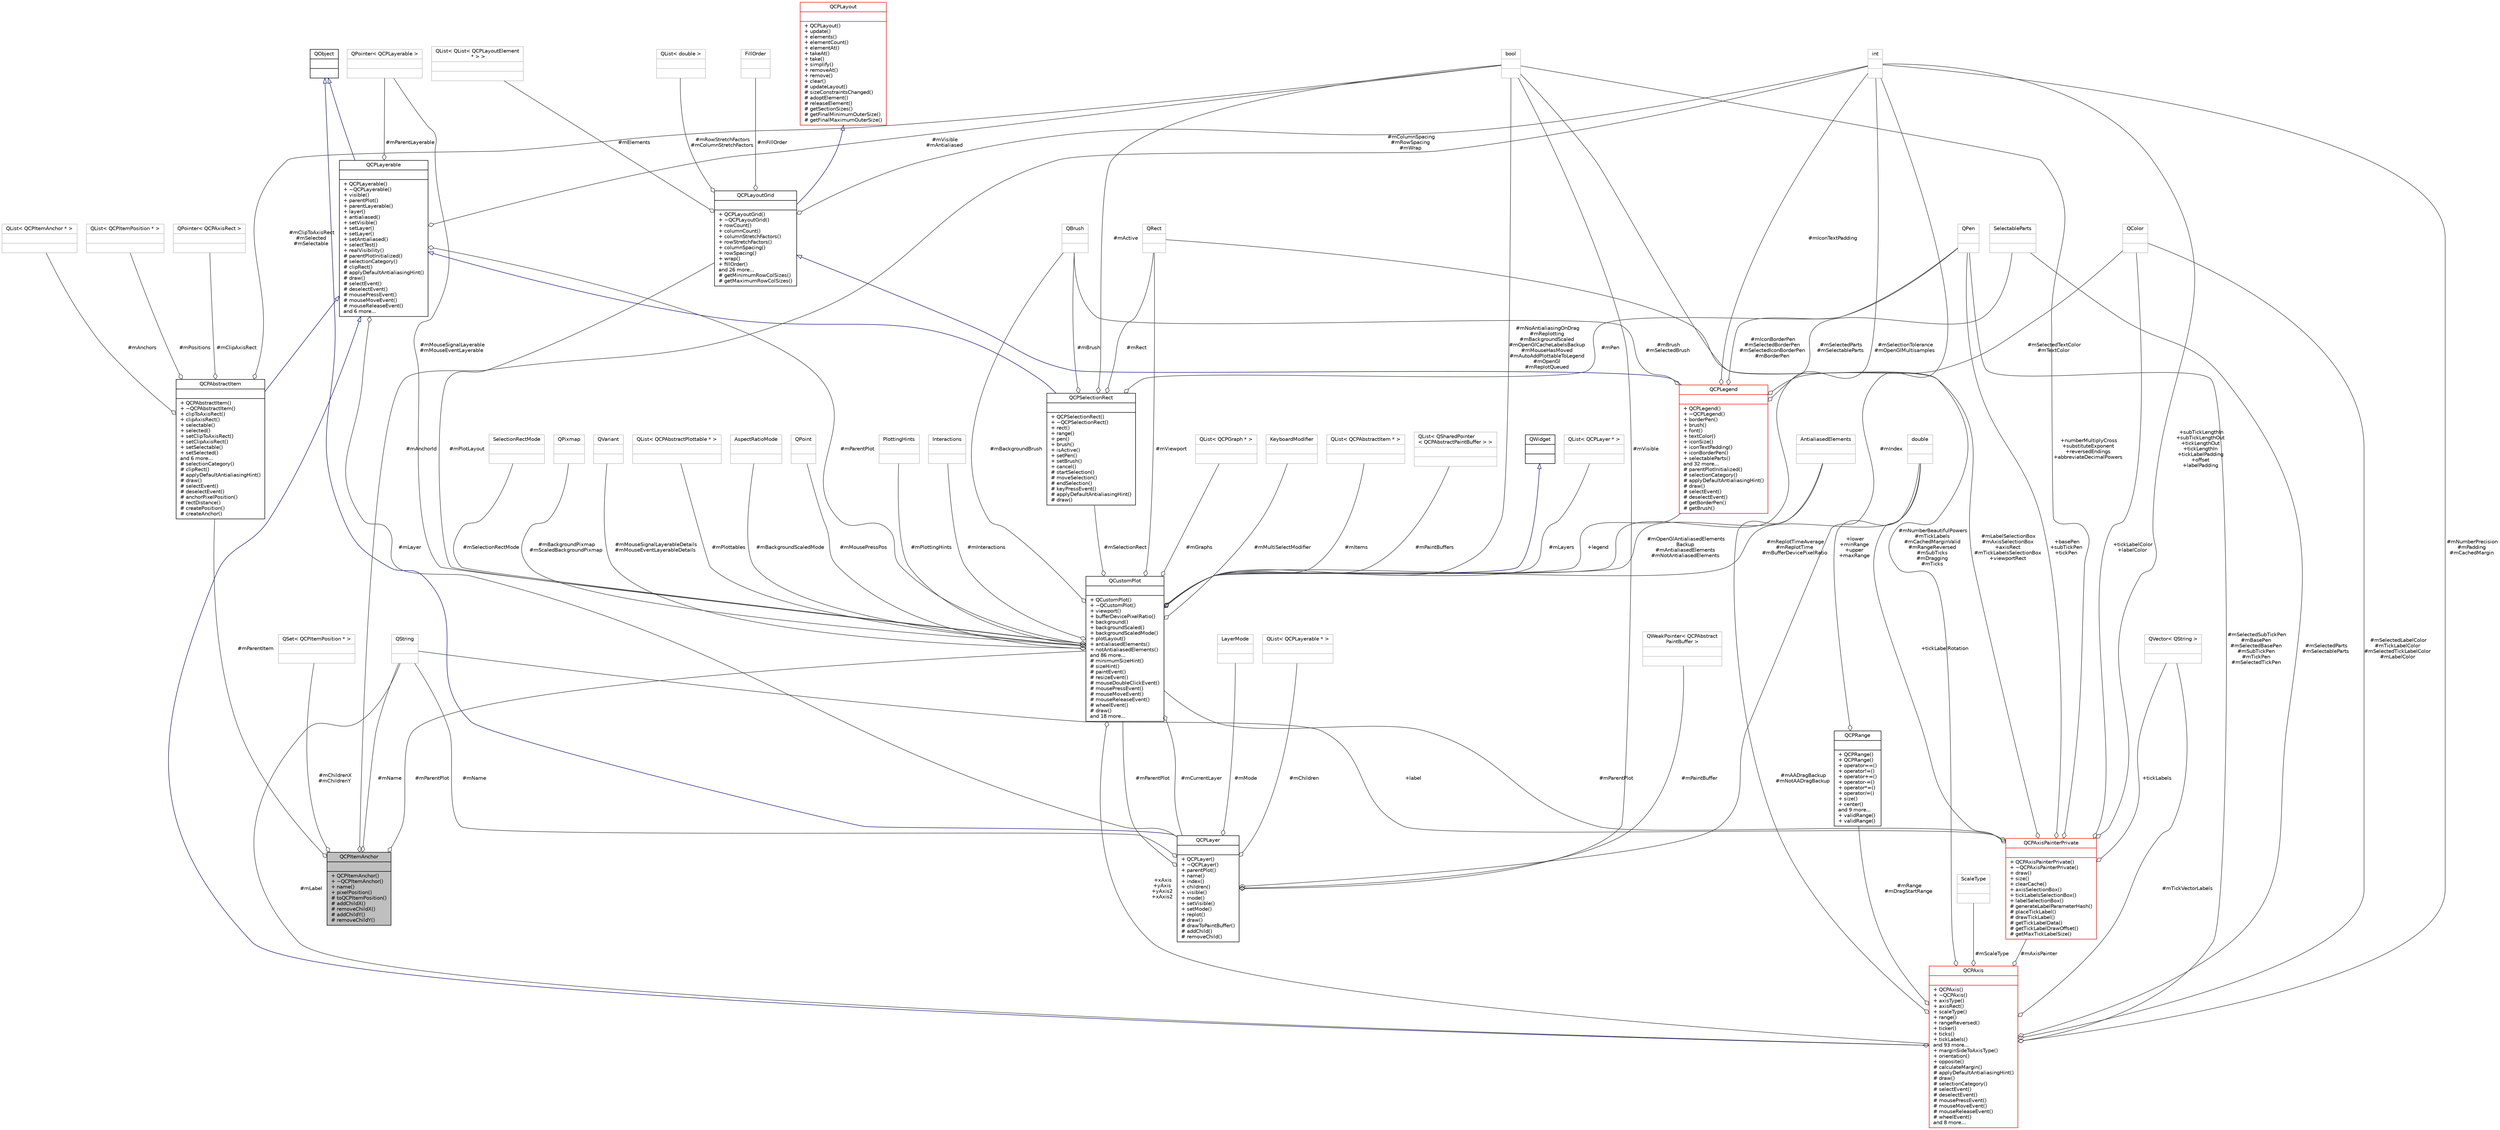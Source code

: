 digraph "QCPItemAnchor"
{
 // LATEX_PDF_SIZE
  edge [fontname="Helvetica",fontsize="10",labelfontname="Helvetica",labelfontsize="10"];
  node [fontname="Helvetica",fontsize="10",shape=record];
  Node1 [label="{QCPItemAnchor\n||+ QCPItemAnchor()\l+ ~QCPItemAnchor()\l+ name()\l+ pixelPosition()\l# toQCPItemPosition()\l# addChildX()\l# removeChildX()\l# addChildY()\l# removeChildY()\l}",height=0.2,width=0.4,color="black", fillcolor="grey75", style="filled", fontcolor="black",tooltip="An anchor of an item to which positions can be attached to."];
  Node2 -> Node1 [color="grey25",fontsize="10",style="solid",label=" #mParentItem" ,arrowhead="odiamond",fontname="Helvetica"];
  Node2 [label="{QCPAbstractItem\n||+ QCPAbstractItem()\l+ ~QCPAbstractItem()\l+ clipToAxisRect()\l+ clipAxisRect()\l+ selectable()\l+ selected()\l+ setClipToAxisRect()\l+ setClipAxisRect()\l+ setSelectable()\l+ setSelected()\land 6 more...\l# selectionCategory()\l# clipRect()\l# applyDefaultAntialiasingHint()\l# draw()\l# selectEvent()\l# deselectEvent()\l# anchorPixelPosition()\l# rectDistance()\l# createPosition()\l# createAnchor()\l}",height=0.2,width=0.4,color="black", fillcolor="white", style="filled",URL="$classQCPAbstractItem.html",tooltip="The abstract base class for all items in a plot."];
  Node3 -> Node2 [dir="back",color="midnightblue",fontsize="10",style="solid",arrowtail="onormal",fontname="Helvetica"];
  Node3 [label="{QCPLayerable\n||+ QCPLayerable()\l+ ~QCPLayerable()\l+ visible()\l+ parentPlot()\l+ parentLayerable()\l+ layer()\l+ antialiased()\l+ setVisible()\l+ setLayer()\l+ setLayer()\l+ setAntialiased()\l+ selectTest()\l+ realVisibility()\l# parentPlotInitialized()\l# selectionCategory()\l# clipRect()\l# applyDefaultAntialiasingHint()\l# draw()\l# selectEvent()\l# deselectEvent()\l# mousePressEvent()\l# mouseMoveEvent()\l# mouseReleaseEvent()\land 6 more...\l}",height=0.2,width=0.4,color="black", fillcolor="white", style="filled",URL="$classQCPLayerable.html",tooltip="Base class for all drawable objects."];
  Node4 -> Node3 [dir="back",color="midnightblue",fontsize="10",style="solid",arrowtail="onormal",fontname="Helvetica"];
  Node4 [label="{QObject\n||}",height=0.2,width=0.4,color="black", fillcolor="white", style="filled",URL="$classQObject.html",tooltip=" "];
  Node5 -> Node3 [color="grey25",fontsize="10",style="solid",label=" #mLayer" ,arrowhead="odiamond",fontname="Helvetica"];
  Node5 [label="{QCPLayer\n||+ QCPLayer()\l+ ~QCPLayer()\l+ parentPlot()\l+ name()\l+ index()\l+ children()\l+ visible()\l+ mode()\l+ setVisible()\l+ setMode()\l+ replot()\l# draw()\l# drawToPaintBuffer()\l# addChild()\l# removeChild()\l}",height=0.2,width=0.4,color="black", fillcolor="white", style="filled",URL="$classQCPLayer.html",tooltip="A layer that may contain objects, to control the rendering order."];
  Node4 -> Node5 [dir="back",color="midnightblue",fontsize="10",style="solid",arrowtail="onormal",fontname="Helvetica"];
  Node6 -> Node5 [color="grey25",fontsize="10",style="solid",label=" #mName" ,arrowhead="odiamond",fontname="Helvetica"];
  Node6 [label="{QString\n||}",height=0.2,width=0.4,color="grey75", fillcolor="white", style="filled",tooltip=" "];
  Node7 -> Node5 [color="grey25",fontsize="10",style="solid",label=" #mIndex" ,arrowhead="odiamond",fontname="Helvetica"];
  Node7 [label="{int\n||}",height=0.2,width=0.4,color="grey75", fillcolor="white", style="filled",tooltip=" "];
  Node8 -> Node5 [color="grey25",fontsize="10",style="solid",label=" #mPaintBuffer" ,arrowhead="odiamond",fontname="Helvetica"];
  Node8 [label="{QWeakPointer\< QCPAbstract\lPaintBuffer \>\n||}",height=0.2,width=0.4,color="grey75", fillcolor="white", style="filled",tooltip=" "];
  Node9 -> Node5 [color="grey25",fontsize="10",style="solid",label=" #mVisible" ,arrowhead="odiamond",fontname="Helvetica"];
  Node9 [label="{bool\n||}",height=0.2,width=0.4,color="grey75", fillcolor="white", style="filled",tooltip=" "];
  Node10 -> Node5 [color="grey25",fontsize="10",style="solid",label=" #mParentPlot" ,arrowhead="odiamond",fontname="Helvetica"];
  Node10 [label="{QCustomPlot\n||+ QCustomPlot()\l+ ~QCustomPlot()\l+ viewport()\l+ bufferDevicePixelRatio()\l+ background()\l+ backgroundScaled()\l+ backgroundScaledMode()\l+ plotLayout()\l+ antialiasedElements()\l+ notAntialiasedElements()\land 86 more...\l# minimumSizeHint()\l# sizeHint()\l# paintEvent()\l# resizeEvent()\l# mouseDoubleClickEvent()\l# mousePressEvent()\l# mouseMoveEvent()\l# mouseReleaseEvent()\l# wheelEvent()\l# draw()\land 18 more...\l}",height=0.2,width=0.4,color="black", fillcolor="white", style="filled",URL="$classQCustomPlot.html",tooltip="The central class of the library. This is the QWidget which displays the plot and interacts with the ..."];
  Node11 -> Node10 [dir="back",color="midnightblue",fontsize="10",style="solid",arrowtail="onormal",fontname="Helvetica"];
  Node11 [label="{QWidget\n||}",height=0.2,width=0.4,color="black", fillcolor="white", style="filled",URL="$classQWidget.html",tooltip=" "];
  Node5 -> Node10 [color="grey25",fontsize="10",style="solid",label=" #mCurrentLayer" ,arrowhead="odiamond",fontname="Helvetica"];
  Node12 -> Node10 [color="grey25",fontsize="10",style="solid",label=" #mPlotLayout" ,arrowhead="odiamond",fontname="Helvetica"];
  Node12 [label="{QCPLayoutGrid\n||+ QCPLayoutGrid()\l+ ~QCPLayoutGrid()\l+ rowCount()\l+ columnCount()\l+ columnStretchFactors()\l+ rowStretchFactors()\l+ columnSpacing()\l+ rowSpacing()\l+ wrap()\l+ fillOrder()\land 26 more...\l# getMinimumRowColSizes()\l# getMaximumRowColSizes()\l}",height=0.2,width=0.4,color="black", fillcolor="white", style="filled",URL="$classQCPLayoutGrid.html",tooltip="A layout that arranges child elements in a grid."];
  Node13 -> Node12 [dir="back",color="midnightblue",fontsize="10",style="solid",arrowtail="onormal",fontname="Helvetica"];
  Node13 [label="{QCPLayout\n||+ QCPLayout()\l+ update()\l+ elements()\l+ elementCount()\l+ elementAt()\l+ takeAt()\l+ take()\l+ simplify()\l+ removeAt()\l+ remove()\l+ clear()\l# updateLayout()\l# sizeConstraintsChanged()\l# adoptElement()\l# releaseElement()\l# getSectionSizes()\l# getFinalMinimumOuterSize()\l# getFinalMaximumOuterSize()\l}",height=0.2,width=0.4,color="red", fillcolor="white", style="filled",URL="$classQCPLayout.html",tooltip="The abstract base class for layouts."];
  Node21 -> Node12 [color="grey25",fontsize="10",style="solid",label=" #mElements" ,arrowhead="odiamond",fontname="Helvetica"];
  Node21 [label="{QList\< QList\< QCPLayoutElement\l * \> \>\n||}",height=0.2,width=0.4,color="grey75", fillcolor="white", style="filled",tooltip=" "];
  Node22 -> Node12 [color="grey25",fontsize="10",style="solid",label=" #mRowStretchFactors\n#mColumnStretchFactors" ,arrowhead="odiamond",fontname="Helvetica"];
  Node22 [label="{QList\< double \>\n||}",height=0.2,width=0.4,color="grey75", fillcolor="white", style="filled",tooltip=" "];
  Node7 -> Node12 [color="grey25",fontsize="10",style="solid",label=" #mColumnSpacing\n#mRowSpacing\n#mWrap" ,arrowhead="odiamond",fontname="Helvetica"];
  Node23 -> Node12 [color="grey25",fontsize="10",style="solid",label=" #mFillOrder" ,arrowhead="odiamond",fontname="Helvetica"];
  Node23 [label="{FillOrder\n||}",height=0.2,width=0.4,color="grey75", fillcolor="white", style="filled",tooltip=" "];
  Node24 -> Node10 [color="grey25",fontsize="10",style="solid",label=" #mMouseSignalLayerableDetails\n#mMouseEventLayerableDetails" ,arrowhead="odiamond",fontname="Helvetica"];
  Node24 [label="{QVariant\n||}",height=0.2,width=0.4,color="grey75", fillcolor="white", style="filled",tooltip=" "];
  Node25 -> Node10 [color="grey25",fontsize="10",style="solid",label=" #mPlottingHints" ,arrowhead="odiamond",fontname="Helvetica"];
  Node25 [label="{PlottingHints\n||}",height=0.2,width=0.4,color="grey75", fillcolor="white", style="filled",tooltip=" "];
  Node26 -> Node10 [color="grey25",fontsize="10",style="solid",label=" #mInteractions" ,arrowhead="odiamond",fontname="Helvetica"];
  Node26 [label="{Interactions\n||}",height=0.2,width=0.4,color="grey75", fillcolor="white", style="filled",tooltip=" "];
  Node27 -> Node10 [color="grey25",fontsize="10",style="solid",label=" #mReplotTimeAverage\n#mReplotTime\n#mBufferDevicePixelRatio" ,arrowhead="odiamond",fontname="Helvetica"];
  Node27 [label="{double\n||}",height=0.2,width=0.4,color="grey75", fillcolor="white", style="filled",tooltip=" "];
  Node28 -> Node10 [color="grey25",fontsize="10",style="solid",label=" #mSelectionRect" ,arrowhead="odiamond",fontname="Helvetica"];
  Node28 [label="{QCPSelectionRect\n||+ QCPSelectionRect()\l+ ~QCPSelectionRect()\l+ rect()\l+ range()\l+ pen()\l+ brush()\l+ isActive()\l+ setPen()\l+ setBrush()\l+ cancel()\l# startSelection()\l# moveSelection()\l# endSelection()\l# keyPressEvent()\l# applyDefaultAntialiasingHint()\l# draw()\l}",height=0.2,width=0.4,color="black", fillcolor="white", style="filled",URL="$classQCPSelectionRect.html",tooltip="Provides rect/rubber-band data selection and range zoom interaction."];
  Node3 -> Node28 [dir="back",color="midnightblue",fontsize="10",style="solid",arrowtail="onormal",fontname="Helvetica"];
  Node29 -> Node28 [color="grey25",fontsize="10",style="solid",label=" #mPen" ,arrowhead="odiamond",fontname="Helvetica"];
  Node29 [label="{QPen\n||}",height=0.2,width=0.4,color="grey75", fillcolor="white", style="filled",tooltip=" "];
  Node9 -> Node28 [color="grey25",fontsize="10",style="solid",label=" #mActive" ,arrowhead="odiamond",fontname="Helvetica"];
  Node30 -> Node28 [color="grey25",fontsize="10",style="solid",label=" #mBrush" ,arrowhead="odiamond",fontname="Helvetica"];
  Node30 [label="{QBrush\n||}",height=0.2,width=0.4,color="grey75", fillcolor="white", style="filled",tooltip=" "];
  Node19 -> Node28 [color="grey25",fontsize="10",style="solid",label=" #mRect" ,arrowhead="odiamond",fontname="Helvetica"];
  Node19 [label="{QRect\n||}",height=0.2,width=0.4,color="grey75", fillcolor="white", style="filled",tooltip=" "];
  Node31 -> Node10 [color="grey25",fontsize="10",style="solid",label=" #mGraphs" ,arrowhead="odiamond",fontname="Helvetica"];
  Node31 [label="{QList\< QCPGraph * \>\n||}",height=0.2,width=0.4,color="grey75", fillcolor="white", style="filled",tooltip=" "];
  Node32 -> Node10 [color="grey25",fontsize="10",style="solid",label=" #mMultiSelectModifier" ,arrowhead="odiamond",fontname="Helvetica"];
  Node32 [label="{KeyboardModifier\n||}",height=0.2,width=0.4,color="grey75", fillcolor="white", style="filled",tooltip=" "];
  Node33 -> Node10 [color="grey25",fontsize="10",style="solid",label=" #mItems" ,arrowhead="odiamond",fontname="Helvetica"];
  Node33 [label="{QList\< QCPAbstractItem * \>\n||}",height=0.2,width=0.4,color="grey75", fillcolor="white", style="filled",tooltip=" "];
  Node34 -> Node10 [color="grey25",fontsize="10",style="solid",label=" #mPaintBuffers" ,arrowhead="odiamond",fontname="Helvetica"];
  Node34 [label="{QList\< QSharedPointer\l\< QCPAbstractPaintBuffer \> \>\n||}",height=0.2,width=0.4,color="grey75", fillcolor="white", style="filled",tooltip=" "];
  Node35 -> Node10 [color="grey25",fontsize="10",style="solid",label=" +xAxis\n+yAxis\n+yAxis2\n+xAxis2" ,arrowhead="odiamond",fontname="Helvetica"];
  Node35 [label="{QCPAxis\n||+ QCPAxis()\l+ ~QCPAxis()\l+ axisType()\l+ axisRect()\l+ scaleType()\l+ range()\l+ rangeReversed()\l+ ticker()\l+ ticks()\l+ tickLabels()\land 93 more...\l+ marginSideToAxisType()\l+ orientation()\l+ opposite()\l# calculateMargin()\l# applyDefaultAntialiasingHint()\l# draw()\l# selectionCategory()\l# selectEvent()\l# deselectEvent()\l# mousePressEvent()\l# mouseMoveEvent()\l# mouseReleaseEvent()\l# wheelEvent()\land 8 more...\l}",height=0.2,width=0.4,color="red", fillcolor="white", style="filled",URL="$classQCPAxis.html",tooltip="Manages a single axis inside a QCustomPlot."];
  Node3 -> Node35 [dir="back",color="midnightblue",fontsize="10",style="solid",arrowtail="onormal",fontname="Helvetica"];
  Node36 -> Node35 [color="grey25",fontsize="10",style="solid",label=" #mScaleType" ,arrowhead="odiamond",fontname="Helvetica"];
  Node36 [label="{ScaleType\n||}",height=0.2,width=0.4,color="grey75", fillcolor="white", style="filled",tooltip=" "];
  Node37 -> Node35 [color="grey25",fontsize="10",style="solid",label=" #mSelectedParts\n#mSelectableParts" ,arrowhead="odiamond",fontname="Helvetica"];
  Node37 [label="{SelectableParts\n||}",height=0.2,width=0.4,color="grey75", fillcolor="white", style="filled",tooltip=" "];
  Node38 -> Node35 [color="grey25",fontsize="10",style="solid",label=" #mTickVectorLabels" ,arrowhead="odiamond",fontname="Helvetica"];
  Node38 [label="{QVector\< QString \>\n||}",height=0.2,width=0.4,color="grey75", fillcolor="white", style="filled",tooltip=" "];
  Node39 -> Node35 [color="grey25",fontsize="10",style="solid",label=" #mRange\n#mDragStartRange" ,arrowhead="odiamond",fontname="Helvetica"];
  Node39 [label="{QCPRange\n||+ QCPRange()\l+ QCPRange()\l+ operator==()\l+ operator!=()\l+ operator+=()\l+ operator-=()\l+ operator*=()\l+ operator/=()\l+ size()\l+ center()\land 9 more...\l+ validRange()\l+ validRange()\l}",height=0.2,width=0.4,color="black", fillcolor="white", style="filled",URL="$classQCPRange.html",tooltip="Represents the range an axis is encompassing."];
  Node27 -> Node39 [color="grey25",fontsize="10",style="solid",label=" +lower\n+minRange\n+upper\n+maxRange" ,arrowhead="odiamond",fontname="Helvetica"];
  Node40 -> Node35 [color="grey25",fontsize="10",style="solid",label=" #mSelectedLabelColor\n#mTickLabelColor\n#mSelectedTickLabelColor\n#mLabelColor" ,arrowhead="odiamond",fontname="Helvetica"];
  Node40 [label="{QColor\n||}",height=0.2,width=0.4,color="grey75", fillcolor="white", style="filled",tooltip=" "];
  Node41 -> Node35 [color="grey25",fontsize="10",style="solid",label=" #mAxisPainter" ,arrowhead="odiamond",fontname="Helvetica"];
  Node41 [label="{QCPAxisPainterPrivate\n||+ QCPAxisPainterPrivate()\l+ ~QCPAxisPainterPrivate()\l+ draw()\l+ size()\l+ clearCache()\l+ axisSelectionBox()\l+ tickLabelsSelectionBox()\l+ labelSelectionBox()\l# generateLabelParameterHash()\l# placeTickLabel()\l# drawTickLabel()\l# getTickLabelData()\l# getTickLabelDrawOffset()\l# getMaxTickLabelSize()\l}",height=0.2,width=0.4,color="red", fillcolor="white", style="filled",URL="$classQCPAxisPainterPrivate.html",tooltip=" "];
  Node38 -> Node41 [color="grey25",fontsize="10",style="solid",label=" +tickLabels" ,arrowhead="odiamond",fontname="Helvetica"];
  Node27 -> Node41 [color="grey25",fontsize="10",style="solid",label=" +tickLabelRotation" ,arrowhead="odiamond",fontname="Helvetica"];
  Node40 -> Node41 [color="grey25",fontsize="10",style="solid",label=" +tickLabelColor\n+labelColor" ,arrowhead="odiamond",fontname="Helvetica"];
  Node6 -> Node41 [color="grey25",fontsize="10",style="solid",label=" +label" ,arrowhead="odiamond",fontname="Helvetica"];
  Node29 -> Node41 [color="grey25",fontsize="10",style="solid",label=" +basePen\n+subTickPen\n+tickPen" ,arrowhead="odiamond",fontname="Helvetica"];
  Node7 -> Node41 [color="grey25",fontsize="10",style="solid",label=" +subTickLengthIn\n+subTickLengthOut\n+tickLengthOut\n+tickLengthIn\n+tickLabelPadding\n+offset\n+labelPadding" ,arrowhead="odiamond",fontname="Helvetica"];
  Node9 -> Node41 [color="grey25",fontsize="10",style="solid",label=" +numberMultiplyCross\n+substituteExponent\n+reversedEndings\n+abbreviateDecimalPowers" ,arrowhead="odiamond",fontname="Helvetica"];
  Node10 -> Node41 [color="grey25",fontsize="10",style="solid",label=" #mParentPlot" ,arrowhead="odiamond",fontname="Helvetica"];
  Node19 -> Node41 [color="grey25",fontsize="10",style="solid",label=" #mLabelSelectionBox\n#mAxisSelectionBox\n+axisRect\n#mTickLabelsSelectionBox\n+viewportRect" ,arrowhead="odiamond",fontname="Helvetica"];
  Node6 -> Node35 [color="grey25",fontsize="10",style="solid",label=" #mLabel" ,arrowhead="odiamond",fontname="Helvetica"];
  Node29 -> Node35 [color="grey25",fontsize="10",style="solid",label=" #mSelectedSubTickPen\n#mBasePen\n#mSelectedBasePen\n#mSubTickPen\n#mTickPen\n#mSelectedTickPen" ,arrowhead="odiamond",fontname="Helvetica"];
  Node7 -> Node35 [color="grey25",fontsize="10",style="solid",label=" #mNumberPrecision\n#mPadding\n#mCachedMargin" ,arrowhead="odiamond",fontname="Helvetica"];
  Node9 -> Node35 [color="grey25",fontsize="10",style="solid",label=" #mNumberBeautifulPowers\n#mTickLabels\n#mCachedMarginValid\n#mRangeReversed\n#mSubTicks\n#mDragging\n#mTicks" ,arrowhead="odiamond",fontname="Helvetica"];
  Node60 -> Node35 [color="grey25",fontsize="10",style="solid",label=" #mAADragBackup\n#mNotAADragBackup" ,arrowhead="odiamond",fontname="Helvetica"];
  Node60 [label="{AntialiasedElements\n||}",height=0.2,width=0.4,color="grey75", fillcolor="white", style="filled",tooltip=" "];
  Node67 -> Node10 [color="grey25",fontsize="10",style="solid",label=" #mLayers" ,arrowhead="odiamond",fontname="Helvetica"];
  Node67 [label="{QList\< QCPLayer * \>\n||}",height=0.2,width=0.4,color="grey75", fillcolor="white", style="filled",tooltip=" "];
  Node68 -> Node10 [color="grey25",fontsize="10",style="solid",label=" #mSelectionRectMode" ,arrowhead="odiamond",fontname="Helvetica"];
  Node68 [label="{SelectionRectMode\n||}",height=0.2,width=0.4,color="grey75", fillcolor="white", style="filled",tooltip=" "];
  Node59 -> Node10 [color="grey25",fontsize="10",style="solid",label=" #mBackgroundPixmap\n#mScaledBackgroundPixmap" ,arrowhead="odiamond",fontname="Helvetica"];
  Node59 [label="{QPixmap\n||}",height=0.2,width=0.4,color="grey75", fillcolor="white", style="filled",tooltip=" "];
  Node69 -> Node10 [color="grey25",fontsize="10",style="solid",label=" #mMouseSignalLayerable\n#mMouseEventLayerable" ,arrowhead="odiamond",fontname="Helvetica"];
  Node69 [label="{QPointer\< QCPLayerable \>\n||}",height=0.2,width=0.4,color="grey75", fillcolor="white", style="filled",tooltip=" "];
  Node7 -> Node10 [color="grey25",fontsize="10",style="solid",label=" #mSelectionTolerance\n#mOpenGlMultisamples" ,arrowhead="odiamond",fontname="Helvetica"];
  Node70 -> Node10 [color="grey25",fontsize="10",style="solid",label=" #mPlottables" ,arrowhead="odiamond",fontname="Helvetica"];
  Node70 [label="{QList\< QCPAbstractPlottable * \>\n||}",height=0.2,width=0.4,color="grey75", fillcolor="white", style="filled",tooltip=" "];
  Node9 -> Node10 [color="grey25",fontsize="10",style="solid",label=" #mNoAntialiasingOnDrag\n#mReplotting\n#mBackgroundScaled\n#mOpenGlCacheLabelsBackup\n#mMouseHasMoved\n#mAutoAddPlottableToLegend\n#mOpenGl\n#mReplotQueued" ,arrowhead="odiamond",fontname="Helvetica"];
  Node30 -> Node10 [color="grey25",fontsize="10",style="solid",label=" #mBackgroundBrush" ,arrowhead="odiamond",fontname="Helvetica"];
  Node60 -> Node10 [color="grey25",fontsize="10",style="solid",label=" #mOpenGlAntialiasedElements\lBackup\n#mAntialiasedElements\n#mNotAntialiasedElements" ,arrowhead="odiamond",fontname="Helvetica"];
  Node71 -> Node10 [color="grey25",fontsize="10",style="solid",label=" +legend" ,arrowhead="odiamond",fontname="Helvetica"];
  Node71 [label="{QCPLegend\n||+ QCPLegend()\l+ ~QCPLegend()\l+ borderPen()\l+ brush()\l+ font()\l+ textColor()\l+ iconSize()\l+ iconTextPadding()\l+ iconBorderPen()\l+ selectableParts()\land 32 more...\l# parentPlotInitialized()\l# selectionCategory()\l# applyDefaultAntialiasingHint()\l# draw()\l# selectEvent()\l# deselectEvent()\l# getBorderPen()\l# getBrush()\l}",height=0.2,width=0.4,color="red", fillcolor="white", style="filled",URL="$classQCPLegend.html",tooltip="Manages a legend inside a QCustomPlot."];
  Node12 -> Node71 [dir="back",color="midnightblue",fontsize="10",style="solid",arrowtail="onormal",fontname="Helvetica"];
  Node37 -> Node71 [color="grey25",fontsize="10",style="solid",label=" #mSelectedParts\n#mSelectableParts" ,arrowhead="odiamond",fontname="Helvetica"];
  Node40 -> Node71 [color="grey25",fontsize="10",style="solid",label=" #mSelectedTextColor\n#mTextColor" ,arrowhead="odiamond",fontname="Helvetica"];
  Node29 -> Node71 [color="grey25",fontsize="10",style="solid",label=" #mIconBorderPen\n#mSelectedBorderPen\n#mSelectedIconBorderPen\n#mBorderPen" ,arrowhead="odiamond",fontname="Helvetica"];
  Node7 -> Node71 [color="grey25",fontsize="10",style="solid",label=" #mIconTextPadding" ,arrowhead="odiamond",fontname="Helvetica"];
  Node30 -> Node71 [color="grey25",fontsize="10",style="solid",label=" #mBrush\n#mSelectedBrush" ,arrowhead="odiamond",fontname="Helvetica"];
  Node62 -> Node10 [color="grey25",fontsize="10",style="solid",label=" #mBackgroundScaledMode" ,arrowhead="odiamond",fontname="Helvetica"];
  Node62 [label="{AspectRatioMode\n||}",height=0.2,width=0.4,color="grey75", fillcolor="white", style="filled",tooltip=" "];
  Node19 -> Node10 [color="grey25",fontsize="10",style="solid",label=" #mViewport" ,arrowhead="odiamond",fontname="Helvetica"];
  Node72 -> Node10 [color="grey25",fontsize="10",style="solid",label=" #mMousePressPos" ,arrowhead="odiamond",fontname="Helvetica"];
  Node72 [label="{QPoint\n||}",height=0.2,width=0.4,color="grey75", fillcolor="white", style="filled",tooltip=" "];
  Node73 -> Node5 [color="grey25",fontsize="10",style="solid",label=" #mMode" ,arrowhead="odiamond",fontname="Helvetica"];
  Node73 [label="{LayerMode\n||}",height=0.2,width=0.4,color="grey75", fillcolor="white", style="filled",tooltip=" "];
  Node74 -> Node5 [color="grey25",fontsize="10",style="solid",label=" #mChildren" ,arrowhead="odiamond",fontname="Helvetica"];
  Node74 [label="{QList\< QCPLayerable * \>\n||}",height=0.2,width=0.4,color="grey75", fillcolor="white", style="filled",tooltip=" "];
  Node69 -> Node3 [color="grey25",fontsize="10",style="solid",label=" #mParentLayerable" ,arrowhead="odiamond",fontname="Helvetica"];
  Node9 -> Node3 [color="grey25",fontsize="10",style="solid",label=" #mVisible\n#mAntialiased" ,arrowhead="odiamond",fontname="Helvetica"];
  Node10 -> Node3 [color="grey25",fontsize="10",style="solid",label=" #mParentPlot" ,arrowhead="odiamond",fontname="Helvetica"];
  Node75 -> Node2 [color="grey25",fontsize="10",style="solid",label=" #mAnchors" ,arrowhead="odiamond",fontname="Helvetica"];
  Node75 [label="{QList\< QCPItemAnchor * \>\n||}",height=0.2,width=0.4,color="grey75", fillcolor="white", style="filled",tooltip=" "];
  Node76 -> Node2 [color="grey25",fontsize="10",style="solid",label=" #mPositions" ,arrowhead="odiamond",fontname="Helvetica"];
  Node76 [label="{QList\< QCPItemPosition * \>\n||}",height=0.2,width=0.4,color="grey75", fillcolor="white", style="filled",tooltip=" "];
  Node77 -> Node2 [color="grey25",fontsize="10",style="solid",label=" #mClipAxisRect" ,arrowhead="odiamond",fontname="Helvetica"];
  Node77 [label="{QPointer\< QCPAxisRect \>\n||}",height=0.2,width=0.4,color="grey75", fillcolor="white", style="filled",tooltip=" "];
  Node9 -> Node2 [color="grey25",fontsize="10",style="solid",label=" #mClipToAxisRect\n#mSelected\n#mSelectable" ,arrowhead="odiamond",fontname="Helvetica"];
  Node78 -> Node1 [color="grey25",fontsize="10",style="solid",label=" #mChildrenX\n#mChildrenY" ,arrowhead="odiamond",fontname="Helvetica"];
  Node78 [label="{QSet\< QCPItemPosition * \>\n||}",height=0.2,width=0.4,color="grey75", fillcolor="white", style="filled",tooltip=" "];
  Node6 -> Node1 [color="grey25",fontsize="10",style="solid",label=" #mName" ,arrowhead="odiamond",fontname="Helvetica"];
  Node7 -> Node1 [color="grey25",fontsize="10",style="solid",label=" #mAnchorId" ,arrowhead="odiamond",fontname="Helvetica"];
  Node10 -> Node1 [color="grey25",fontsize="10",style="solid",label=" #mParentPlot" ,arrowhead="odiamond",fontname="Helvetica"];
}
